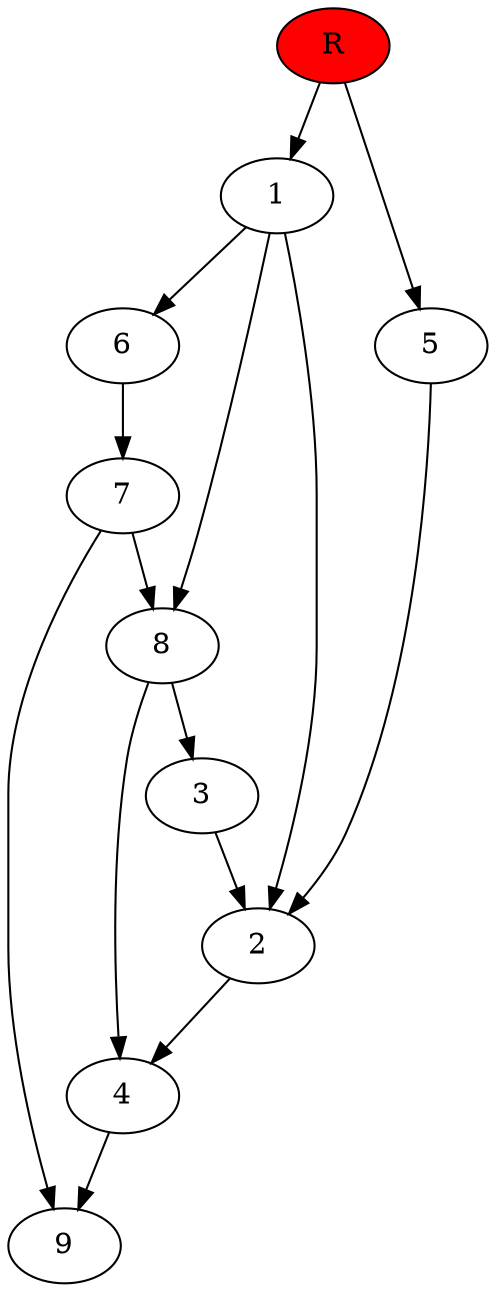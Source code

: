 digraph prb23587 {
	1
	2
	3
	4
	5
	6
	7
	8
	R [fillcolor="#ff0000" style=filled]
	1 -> 2
	1 -> 6
	1 -> 8
	2 -> 4
	3 -> 2
	4 -> 9
	5 -> 2
	6 -> 7
	7 -> 8
	7 -> 9
	8 -> 3
	8 -> 4
	R -> 1
	R -> 5
}
